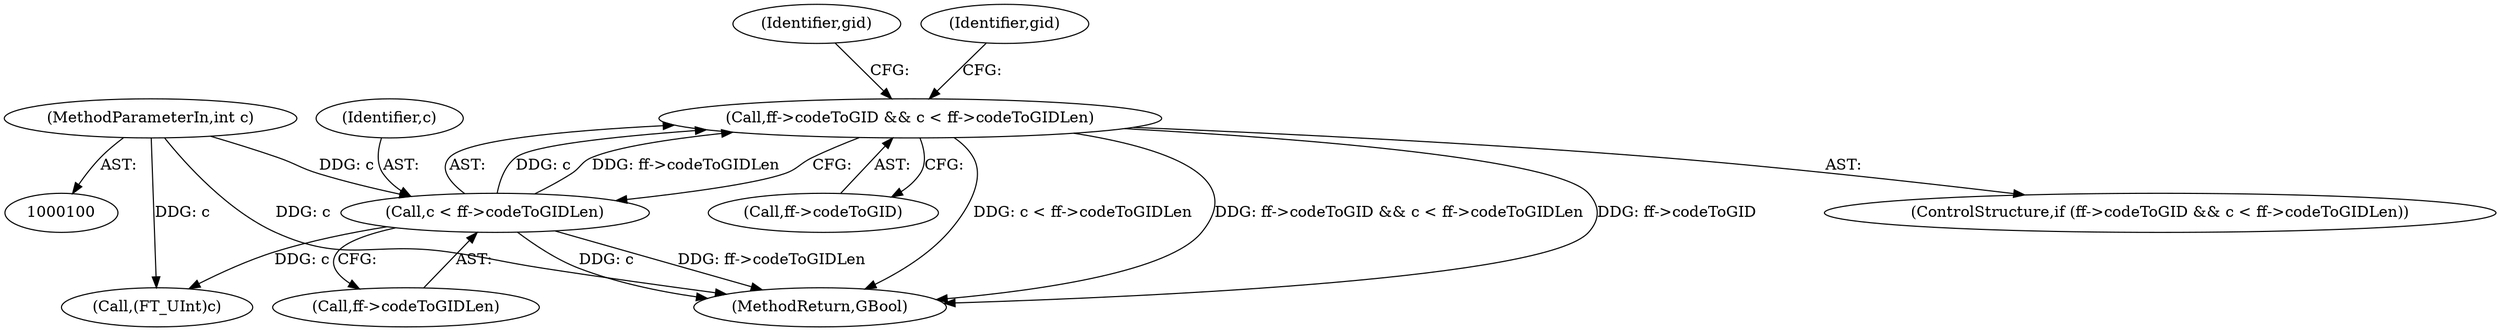 digraph "0_poppler_9cf2325fb22f812b31858e519411f57747d39bd8_3@pointer" {
"1000166" [label="(Call,ff->codeToGID && c < ff->codeToGIDLen)"];
"1000170" [label="(Call,c < ff->codeToGIDLen)"];
"1000101" [label="(MethodParameterIn,int c)"];
"1000189" [label="(Call,(FT_UInt)c)"];
"1000101" [label="(MethodParameterIn,int c)"];
"1000177" [label="(Identifier,gid)"];
"1000172" [label="(Call,ff->codeToGIDLen)"];
"1000170" [label="(Call,c < ff->codeToGIDLen)"];
"1000166" [label="(Call,ff->codeToGID && c < ff->codeToGIDLen)"];
"1000171" [label="(Identifier,c)"];
"1000167" [label="(Call,ff->codeToGID)"];
"1000165" [label="(ControlStructure,if (ff->codeToGID && c < ff->codeToGIDLen))"];
"1000188" [label="(Identifier,gid)"];
"1000441" [label="(MethodReturn,GBool)"];
"1000166" -> "1000165"  [label="AST: "];
"1000166" -> "1000167"  [label="CFG: "];
"1000166" -> "1000170"  [label="CFG: "];
"1000167" -> "1000166"  [label="AST: "];
"1000170" -> "1000166"  [label="AST: "];
"1000177" -> "1000166"  [label="CFG: "];
"1000188" -> "1000166"  [label="CFG: "];
"1000166" -> "1000441"  [label="DDG: ff->codeToGID && c < ff->codeToGIDLen"];
"1000166" -> "1000441"  [label="DDG: ff->codeToGID"];
"1000166" -> "1000441"  [label="DDG: c < ff->codeToGIDLen"];
"1000170" -> "1000166"  [label="DDG: c"];
"1000170" -> "1000166"  [label="DDG: ff->codeToGIDLen"];
"1000170" -> "1000172"  [label="CFG: "];
"1000171" -> "1000170"  [label="AST: "];
"1000172" -> "1000170"  [label="AST: "];
"1000170" -> "1000441"  [label="DDG: ff->codeToGIDLen"];
"1000170" -> "1000441"  [label="DDG: c"];
"1000101" -> "1000170"  [label="DDG: c"];
"1000170" -> "1000189"  [label="DDG: c"];
"1000101" -> "1000100"  [label="AST: "];
"1000101" -> "1000441"  [label="DDG: c"];
"1000101" -> "1000189"  [label="DDG: c"];
}
